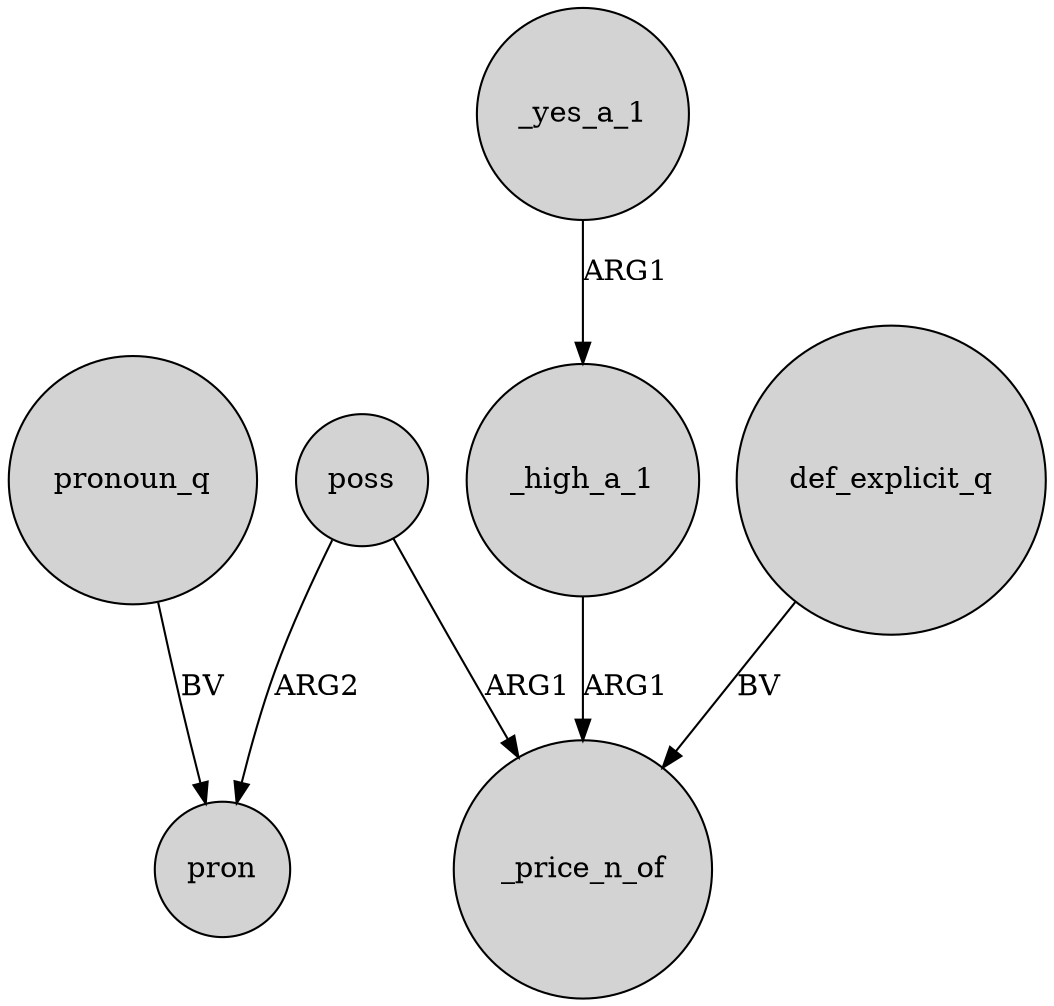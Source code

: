 digraph {
	node [shape=circle style=filled]
	_high_a_1 -> _price_n_of [label=ARG1]
	_yes_a_1 -> _high_a_1 [label=ARG1]
	poss -> _price_n_of [label=ARG1]
	poss -> pron [label=ARG2]
	def_explicit_q -> _price_n_of [label=BV]
	pronoun_q -> pron [label=BV]
}
